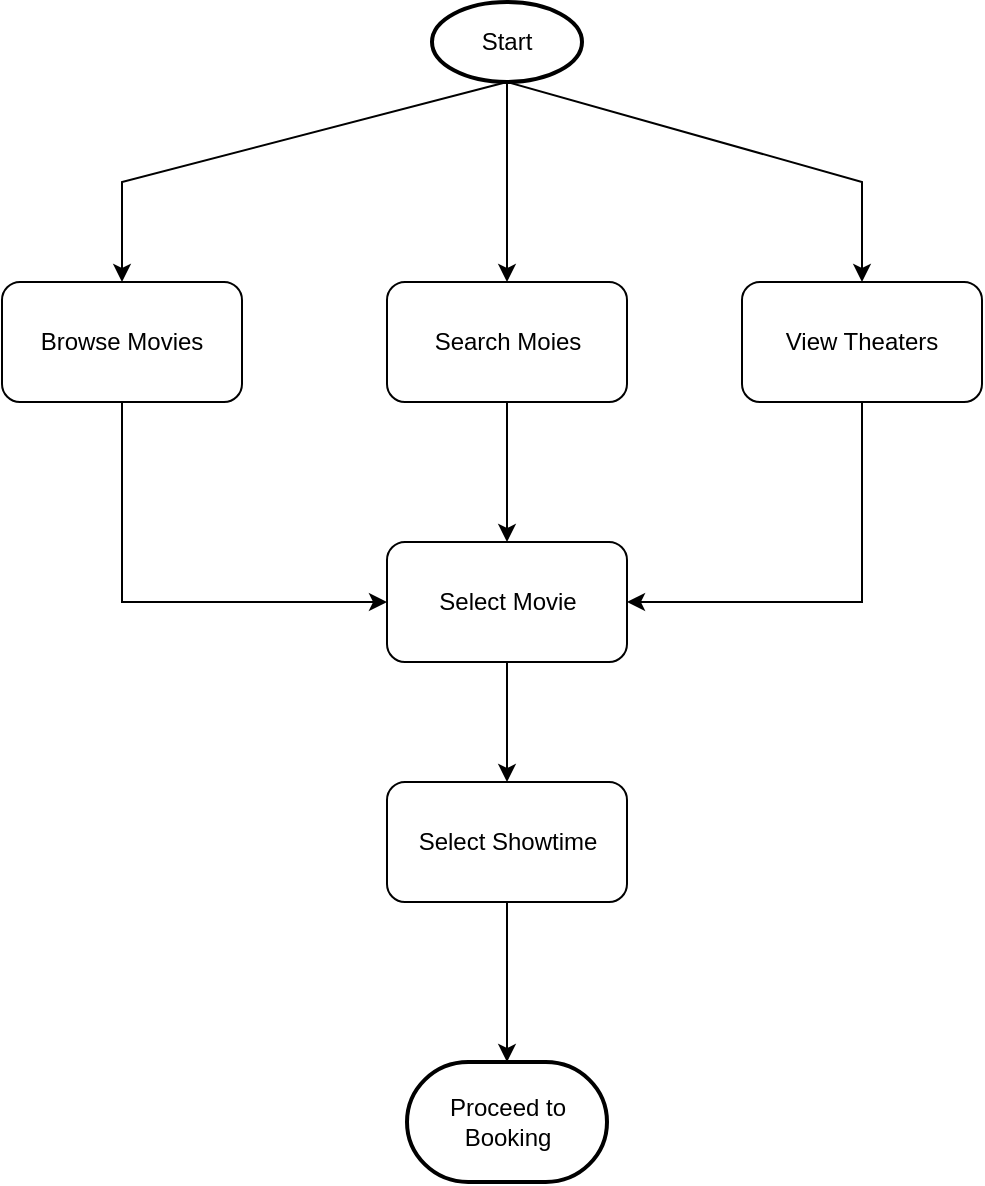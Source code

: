 <mxfile version="24.7.17">
  <diagram name="Page-1" id="T_PnQbnJidO--OdvgyNJ">
    <mxGraphModel dx="1266" dy="743" grid="1" gridSize="10" guides="1" tooltips="1" connect="1" arrows="1" fold="1" page="1" pageScale="1" pageWidth="850" pageHeight="1100" math="0" shadow="0">
      <root>
        <mxCell id="0" />
        <mxCell id="1" parent="0" />
        <mxCell id="qrCRLt0OtD2atx_0Ao5p-3" value="Start" style="strokeWidth=2;html=1;shape=mxgraph.flowchart.start_1;whiteSpace=wrap;" parent="1" vertex="1">
          <mxGeometry x="325" y="20" width="75" height="40" as="geometry" />
        </mxCell>
        <mxCell id="qrCRLt0OtD2atx_0Ao5p-5" value="Browse Movies" style="rounded=1;whiteSpace=wrap;html=1;" parent="1" vertex="1">
          <mxGeometry x="110" y="160" width="120" height="60" as="geometry" />
        </mxCell>
        <mxCell id="qrCRLt0OtD2atx_0Ao5p-6" value="Select Movie" style="rounded=1;whiteSpace=wrap;html=1;" parent="1" vertex="1">
          <mxGeometry x="302.5" y="290" width="120" height="60" as="geometry" />
        </mxCell>
        <mxCell id="qrCRLt0OtD2atx_0Ao5p-7" value="View Theaters" style="rounded=1;whiteSpace=wrap;html=1;" parent="1" vertex="1">
          <mxGeometry x="480" y="160" width="120" height="60" as="geometry" />
        </mxCell>
        <mxCell id="qrCRLt0OtD2atx_0Ao5p-8" value="Search Moies" style="rounded=1;whiteSpace=wrap;html=1;" parent="1" vertex="1">
          <mxGeometry x="302.5" y="160" width="120" height="60" as="geometry" />
        </mxCell>
        <mxCell id="qrCRLt0OtD2atx_0Ao5p-9" value="Select Showtime" style="rounded=1;whiteSpace=wrap;html=1;" parent="1" vertex="1">
          <mxGeometry x="302.5" y="410" width="120" height="60" as="geometry" />
        </mxCell>
        <mxCell id="qrCRLt0OtD2atx_0Ao5p-10" value="Proceed to Booking" style="strokeWidth=2;html=1;shape=mxgraph.flowchart.terminator;whiteSpace=wrap;" parent="1" vertex="1">
          <mxGeometry x="312.5" y="550" width="100" height="60" as="geometry" />
        </mxCell>
        <mxCell id="qrCRLt0OtD2atx_0Ao5p-11" value="" style="endArrow=classic;html=1;rounded=0;exitX=0.5;exitY=1;exitDx=0;exitDy=0;exitPerimeter=0;entryX=0.5;entryY=0;entryDx=0;entryDy=0;" parent="1" source="qrCRLt0OtD2atx_0Ao5p-3" target="qrCRLt0OtD2atx_0Ao5p-5" edge="1">
          <mxGeometry width="50" height="50" relative="1" as="geometry">
            <mxPoint x="240" y="110" as="sourcePoint" />
            <mxPoint x="290" y="60" as="targetPoint" />
            <Array as="points">
              <mxPoint x="170" y="110" />
            </Array>
          </mxGeometry>
        </mxCell>
        <mxCell id="qrCRLt0OtD2atx_0Ao5p-12" value="" style="endArrow=classic;html=1;rounded=0;exitX=0.5;exitY=1;exitDx=0;exitDy=0;exitPerimeter=0;entryX=0.5;entryY=0;entryDx=0;entryDy=0;" parent="1" source="qrCRLt0OtD2atx_0Ao5p-3" target="qrCRLt0OtD2atx_0Ao5p-8" edge="1">
          <mxGeometry width="50" height="50" relative="1" as="geometry">
            <mxPoint x="460" y="120" as="sourcePoint" />
            <mxPoint x="510" y="70" as="targetPoint" />
          </mxGeometry>
        </mxCell>
        <mxCell id="qrCRLt0OtD2atx_0Ao5p-13" value="" style="endArrow=classic;html=1;rounded=0;exitX=0.5;exitY=1;exitDx=0;exitDy=0;exitPerimeter=0;entryX=0.5;entryY=0;entryDx=0;entryDy=0;" parent="1" source="qrCRLt0OtD2atx_0Ao5p-3" target="qrCRLt0OtD2atx_0Ao5p-7" edge="1">
          <mxGeometry width="50" height="50" relative="1" as="geometry">
            <mxPoint x="470" y="110" as="sourcePoint" />
            <mxPoint x="520" y="60" as="targetPoint" />
            <Array as="points">
              <mxPoint x="540" y="110" />
            </Array>
          </mxGeometry>
        </mxCell>
        <mxCell id="qrCRLt0OtD2atx_0Ao5p-14" value="" style="endArrow=classic;html=1;rounded=0;exitX=0.5;exitY=1;exitDx=0;exitDy=0;entryX=0.5;entryY=0;entryDx=0;entryDy=0;" parent="1" source="qrCRLt0OtD2atx_0Ao5p-8" target="qrCRLt0OtD2atx_0Ao5p-6" edge="1">
          <mxGeometry width="50" height="50" relative="1" as="geometry">
            <mxPoint x="230" y="250" as="sourcePoint" />
            <mxPoint x="280" y="200" as="targetPoint" />
          </mxGeometry>
        </mxCell>
        <mxCell id="qrCRLt0OtD2atx_0Ao5p-15" value="" style="endArrow=classic;html=1;rounded=0;exitX=0.5;exitY=1;exitDx=0;exitDy=0;entryX=0;entryY=0.5;entryDx=0;entryDy=0;" parent="1" source="qrCRLt0OtD2atx_0Ao5p-5" target="qrCRLt0OtD2atx_0Ao5p-6" edge="1">
          <mxGeometry width="50" height="50" relative="1" as="geometry">
            <mxPoint x="140" y="320" as="sourcePoint" />
            <mxPoint x="190" y="270" as="targetPoint" />
            <Array as="points">
              <mxPoint x="170" y="320" />
            </Array>
          </mxGeometry>
        </mxCell>
        <mxCell id="qrCRLt0OtD2atx_0Ao5p-16" value="" style="endArrow=classic;html=1;rounded=0;exitX=0.5;exitY=1;exitDx=0;exitDy=0;entryX=1;entryY=0.5;entryDx=0;entryDy=0;" parent="1" source="qrCRLt0OtD2atx_0Ao5p-7" target="qrCRLt0OtD2atx_0Ao5p-6" edge="1">
          <mxGeometry width="50" height="50" relative="1" as="geometry">
            <mxPoint x="640" y="330" as="sourcePoint" />
            <mxPoint x="630" y="390" as="targetPoint" />
            <Array as="points">
              <mxPoint x="540" y="320" />
            </Array>
          </mxGeometry>
        </mxCell>
        <mxCell id="qrCRLt0OtD2atx_0Ao5p-17" value="" style="endArrow=classic;html=1;rounded=0;exitX=0.5;exitY=1;exitDx=0;exitDy=0;entryX=0.5;entryY=0;entryDx=0;entryDy=0;" parent="1" source="qrCRLt0OtD2atx_0Ao5p-6" target="qrCRLt0OtD2atx_0Ao5p-9" edge="1">
          <mxGeometry width="50" height="50" relative="1" as="geometry">
            <mxPoint x="270" y="380" as="sourcePoint" />
            <mxPoint x="320" y="330" as="targetPoint" />
          </mxGeometry>
        </mxCell>
        <mxCell id="qrCRLt0OtD2atx_0Ao5p-18" value="" style="endArrow=classic;html=1;rounded=0;exitX=0.5;exitY=1;exitDx=0;exitDy=0;entryX=0.5;entryY=0;entryDx=0;entryDy=0;entryPerimeter=0;" parent="1" source="qrCRLt0OtD2atx_0Ao5p-9" target="qrCRLt0OtD2atx_0Ao5p-10" edge="1">
          <mxGeometry width="50" height="50" relative="1" as="geometry">
            <mxPoint x="50" y="510" as="sourcePoint" />
            <mxPoint x="100" y="460" as="targetPoint" />
          </mxGeometry>
        </mxCell>
      </root>
    </mxGraphModel>
  </diagram>
</mxfile>
